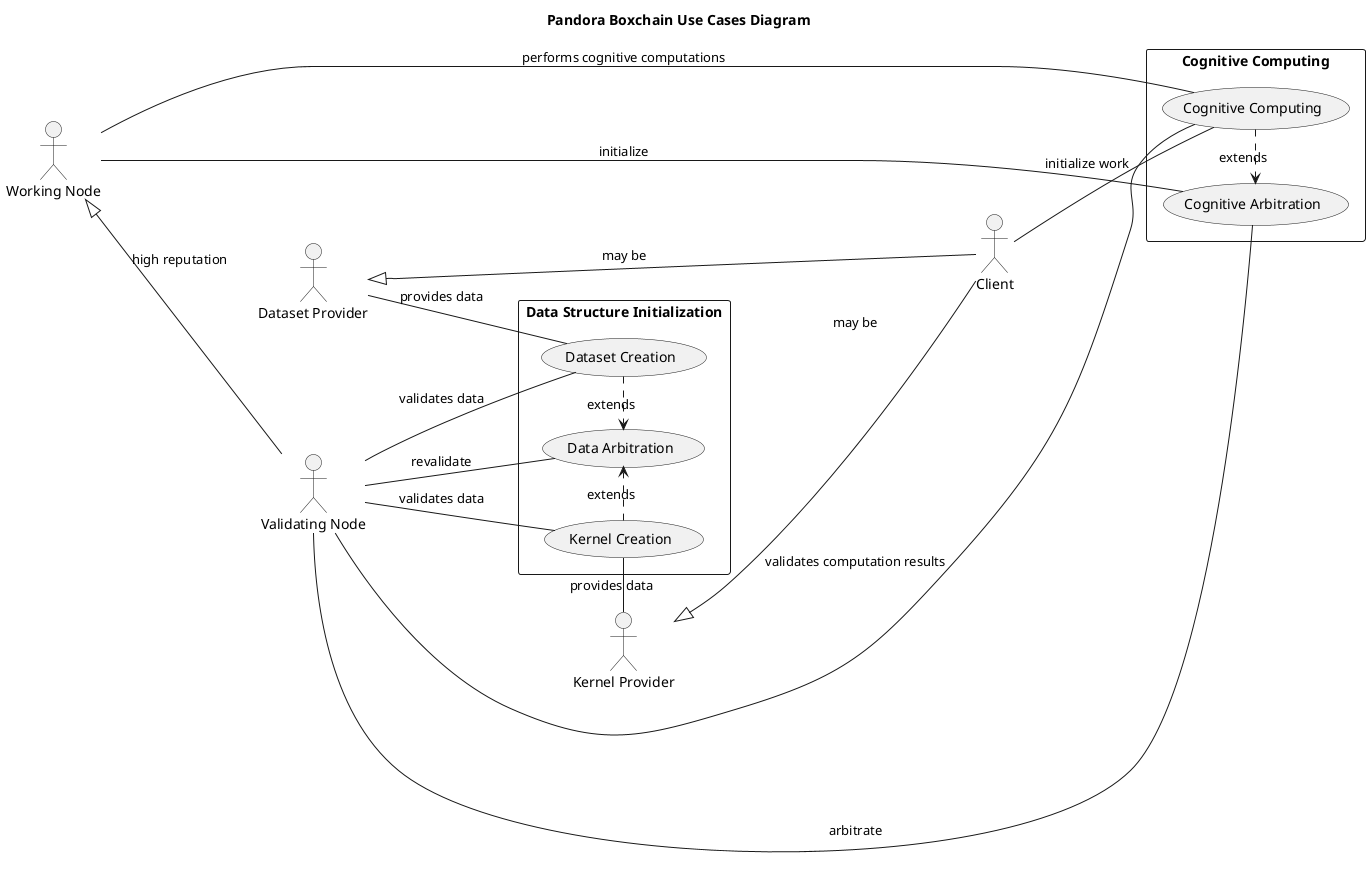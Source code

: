 @startuml
left to right direction
skinparam packageStyle rectangle

title Pandora Boxchain Use Cases Diagram

actor :Kernel Provider: as KP
actor :Dataset Provider: as DP
actor :Client: as C
actor :Working Node: as WN
actor :Validating Node: as VN

KP <|-- C : may be
DP <|-- C : may be
WN <|-- VN : high reputation

rectangle "Data Structure Initialization" {
  usecase (Kernel Creation) as newKernel
  usecase (Dataset Creation) as newDataset
  usecase (Data Arbitration) as dataArbitration

  KP -l- (newKernel): provides data
  VN -- (newKernel): validates data

  DP -- (newDataset): provides data
  VN -- (newDataset): validates data

  newKernel .> dataArbitration: extends
  newDataset .> dataArbitration: extends
  VN -- (dataArbitration): revalidate
}

rectangle "Cognitive Computing" {
  usecase (Cognitive Computing) as cognition
  usecase (Cognitive Arbitration) as cognitiveArbitration

  C -- (cognition): initialize work
  cognition .> cognitiveArbitration: extends
  WN -- (cognition): performs cognitive computations
  VN -- (cognition): validates computation results
  WN -- (cognitiveArbitration): initialize
  VN -- (cognitiveArbitration): arbitrate
}
@enduml
